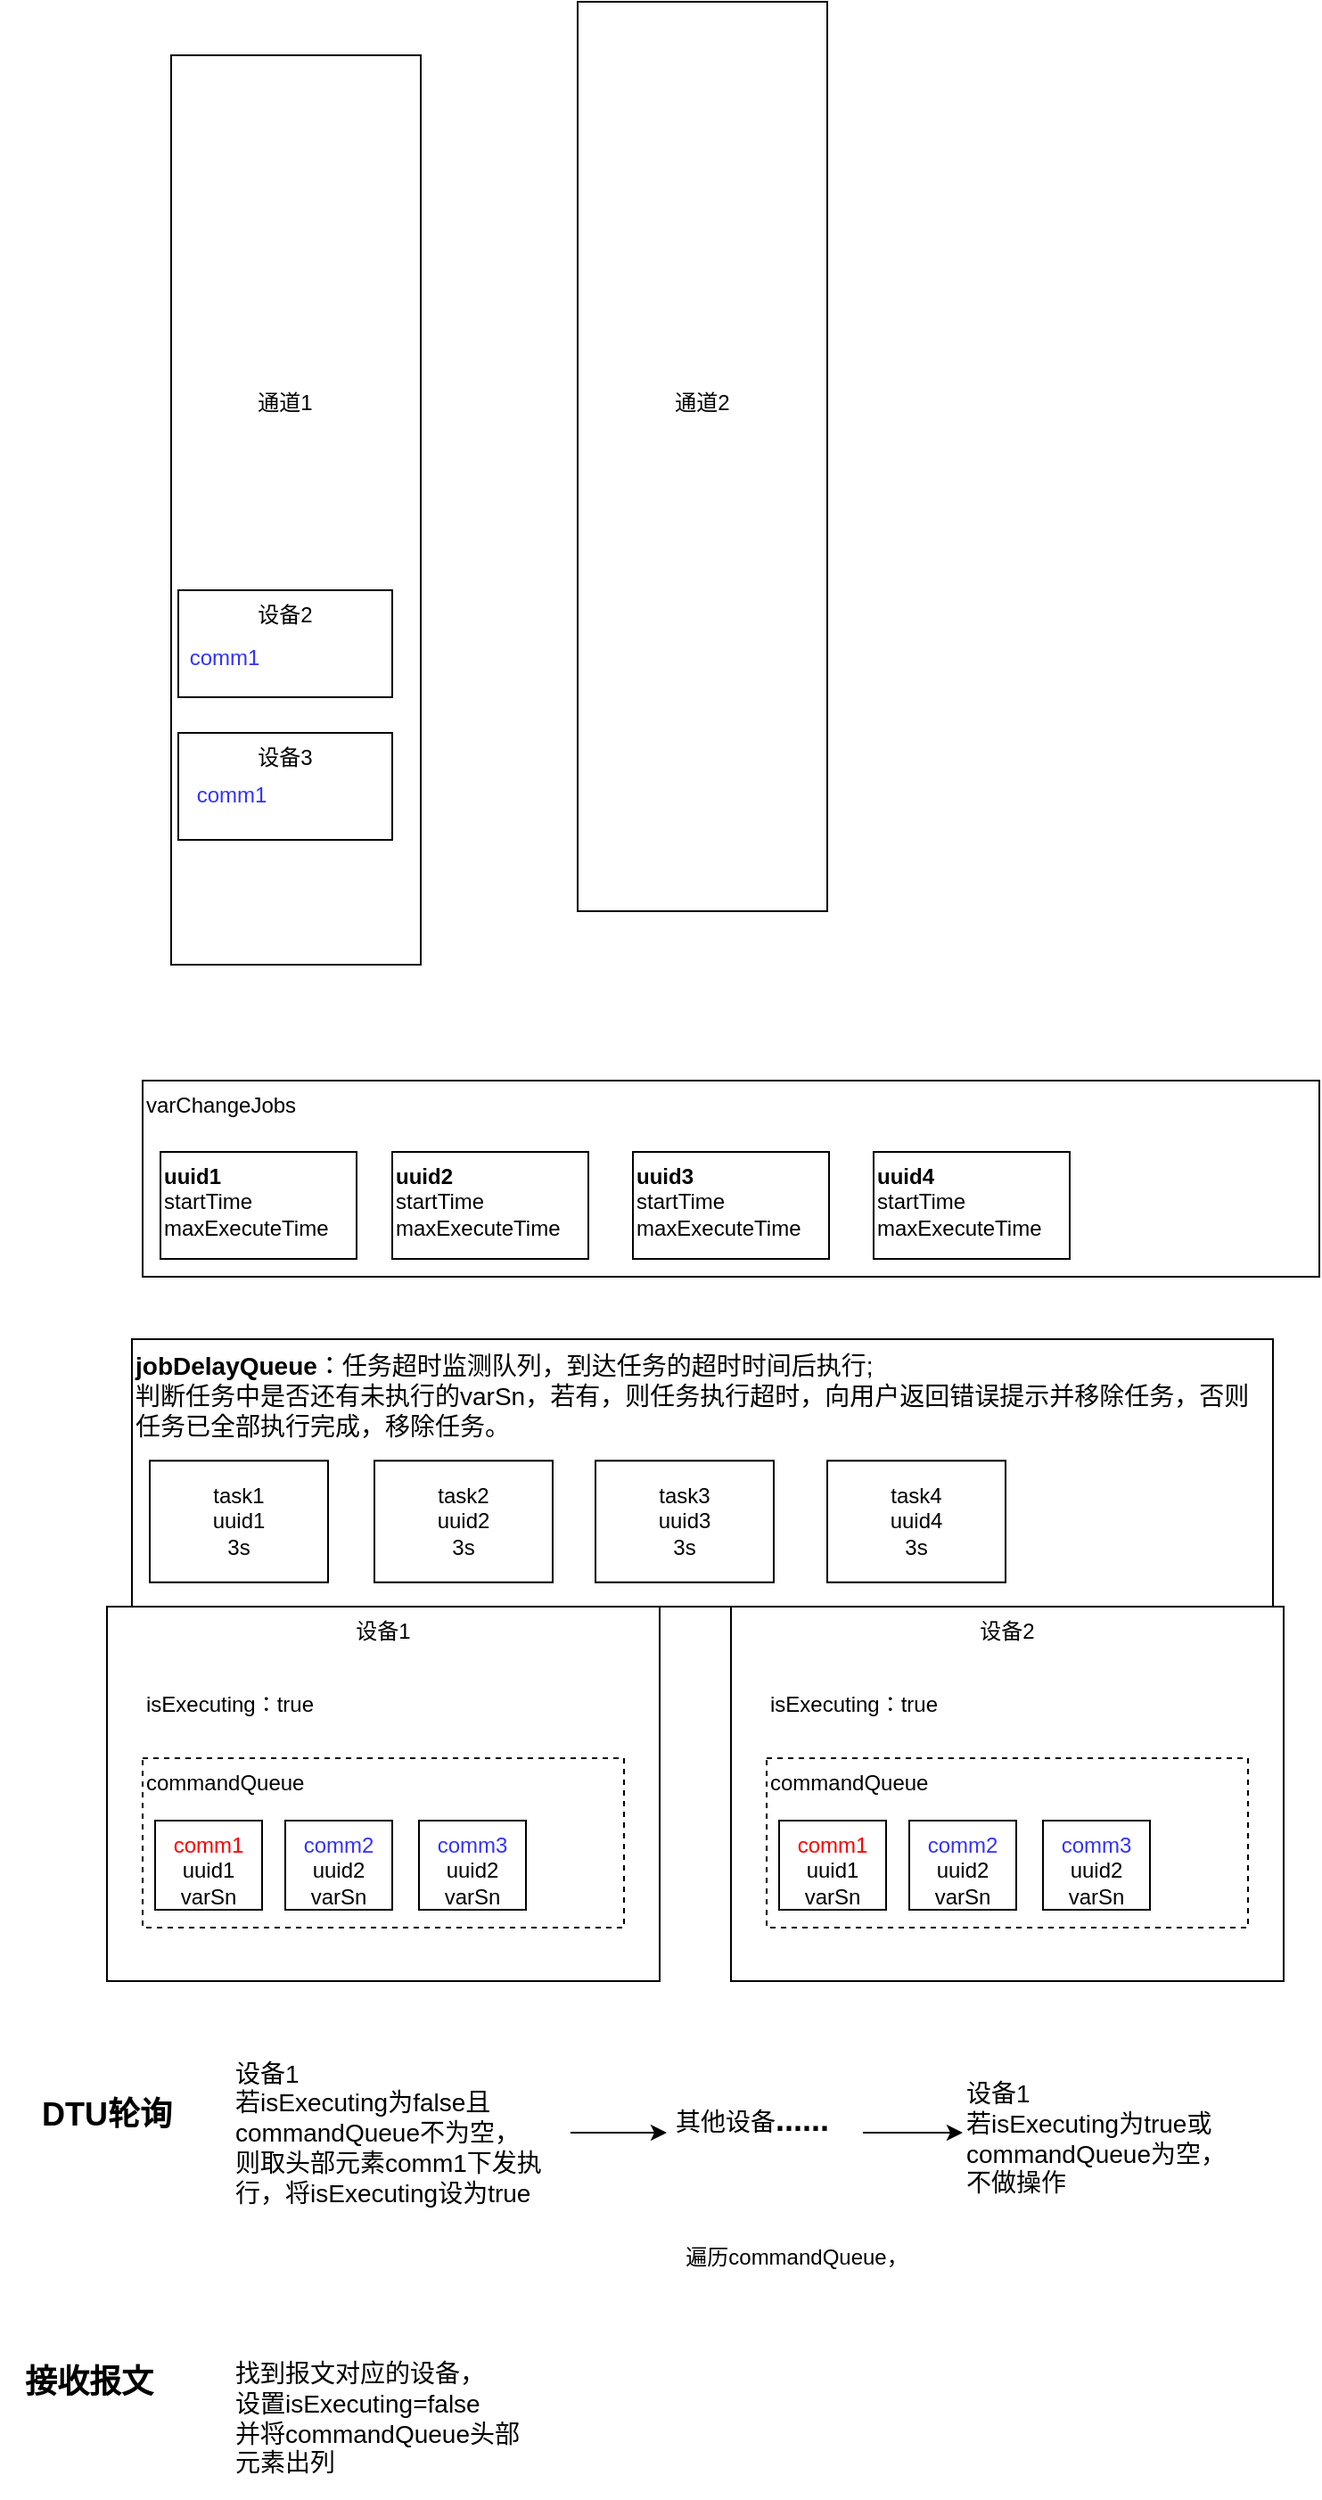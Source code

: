 <mxfile version="21.6.6" type="github">
  <diagram name="第 1 页" id="vb60F82lbMc9g9bm6j9_">
    <mxGraphModel dx="1434" dy="1957" grid="1" gridSize="10" guides="1" tooltips="1" connect="1" arrows="1" fold="1" page="1" pageScale="1" pageWidth="827" pageHeight="1169" math="0" shadow="0">
      <root>
        <mxCell id="0" />
        <mxCell id="1" parent="0" />
        <mxCell id="aZvtLxzP1V7c9dnlBgdm-1" value="" style="rounded=0;whiteSpace=wrap;html=1;" vertex="1" parent="1">
          <mxGeometry x="116" y="-100" width="140" height="510" as="geometry" />
        </mxCell>
        <mxCell id="aZvtLxzP1V7c9dnlBgdm-2" value="" style="rounded=0;whiteSpace=wrap;html=1;" vertex="1" parent="1">
          <mxGeometry x="344" y="-130" width="140" height="510" as="geometry" />
        </mxCell>
        <mxCell id="aZvtLxzP1V7c9dnlBgdm-3" value="通道1" style="text;html=1;strokeColor=none;fillColor=none;align=center;verticalAlign=middle;whiteSpace=wrap;rounded=0;" vertex="1" parent="1">
          <mxGeometry x="150" y="80" width="60" height="30" as="geometry" />
        </mxCell>
        <mxCell id="aZvtLxzP1V7c9dnlBgdm-4" value="通道2" style="text;html=1;strokeColor=none;fillColor=none;align=center;verticalAlign=middle;whiteSpace=wrap;rounded=0;" vertex="1" parent="1">
          <mxGeometry x="384" y="80" width="60" height="30" as="geometry" />
        </mxCell>
        <mxCell id="aZvtLxzP1V7c9dnlBgdm-6" value="设备2" style="rounded=0;whiteSpace=wrap;html=1;verticalAlign=top;" vertex="1" parent="1">
          <mxGeometry x="120" y="200" width="120" height="60" as="geometry" />
        </mxCell>
        <mxCell id="aZvtLxzP1V7c9dnlBgdm-7" value="设备3" style="rounded=0;whiteSpace=wrap;html=1;verticalAlign=top;" vertex="1" parent="1">
          <mxGeometry x="120" y="280" width="120" height="60" as="geometry" />
        </mxCell>
        <mxCell id="aZvtLxzP1V7c9dnlBgdm-9" value="&lt;font color=&quot;#3333ff&quot;&gt;comm1&lt;/font&gt;" style="text;html=1;strokeColor=none;fillColor=none;align=center;verticalAlign=middle;whiteSpace=wrap;rounded=0;" vertex="1" parent="1">
          <mxGeometry x="116" y="223" width="60" height="30" as="geometry" />
        </mxCell>
        <mxCell id="aZvtLxzP1V7c9dnlBgdm-10" value="&lt;font color=&quot;#3333ff&quot;&gt;comm1&lt;/font&gt;" style="text;html=1;strokeColor=none;fillColor=none;align=center;verticalAlign=middle;whiteSpace=wrap;rounded=0;" vertex="1" parent="1">
          <mxGeometry x="120" y="300" width="60" height="30" as="geometry" />
        </mxCell>
        <mxCell id="aZvtLxzP1V7c9dnlBgdm-18" style="edgeStyle=orthogonalEdgeStyle;rounded=0;orthogonalLoop=1;jettySize=auto;html=1;exitX=1;exitY=0.5;exitDx=0;exitDy=0;" edge="1" parent="1" source="aZvtLxzP1V7c9dnlBgdm-27" target="aZvtLxzP1V7c9dnlBgdm-17">
          <mxGeometry relative="1" as="geometry">
            <mxPoint x="350" y="1065" as="sourcePoint" />
          </mxGeometry>
        </mxCell>
        <mxCell id="aZvtLxzP1V7c9dnlBgdm-16" value="DTU轮询" style="text;html=1;strokeColor=none;fillColor=none;align=center;verticalAlign=middle;whiteSpace=wrap;rounded=0;fontStyle=1;fontSize=18;" vertex="1" parent="1">
          <mxGeometry x="30" y="1040" width="100" height="30" as="geometry" />
        </mxCell>
        <mxCell id="aZvtLxzP1V7c9dnlBgdm-28" style="edgeStyle=orthogonalEdgeStyle;rounded=0;orthogonalLoop=1;jettySize=auto;html=1;entryX=0;entryY=0.5;entryDx=0;entryDy=0;" edge="1" parent="1" source="aZvtLxzP1V7c9dnlBgdm-17" target="aZvtLxzP1V7c9dnlBgdm-29">
          <mxGeometry relative="1" as="geometry">
            <mxPoint x="624.94" y="1065" as="targetPoint" />
          </mxGeometry>
        </mxCell>
        <mxCell id="aZvtLxzP1V7c9dnlBgdm-17" value="&lt;h1 style=&quot;&quot;&gt;&lt;span style=&quot;font-size: 14px; font-weight: 400;&quot;&gt;其他设备&lt;/span&gt;&lt;font style=&quot;font-size: 18px;&quot;&gt;......&lt;/font&gt;&lt;/h1&gt;" style="text;html=1;strokeColor=none;fillColor=none;spacing=5;spacingTop=-20;whiteSpace=wrap;overflow=hidden;rounded=0;verticalAlign=middle;" vertex="1" parent="1">
          <mxGeometry x="394" y="1040" width="110" height="50" as="geometry" />
        </mxCell>
        <mxCell id="aZvtLxzP1V7c9dnlBgdm-19" value="接收报文" style="text;html=1;strokeColor=none;fillColor=none;align=center;verticalAlign=middle;whiteSpace=wrap;rounded=0;fontStyle=1;fontSize=18;" vertex="1" parent="1">
          <mxGeometry x="20" y="1190" width="100" height="30" as="geometry" />
        </mxCell>
        <mxCell id="aZvtLxzP1V7c9dnlBgdm-22" value="找到报文对应的设备，&lt;br style=&quot;font-size: 14px;&quot;&gt;设置isExecuting=false&lt;br&gt;并将commandQueue头部元素出列" style="text;html=1;strokeColor=none;fillColor=none;align=left;verticalAlign=middle;whiteSpace=wrap;rounded=0;fontSize=14;" vertex="1" parent="1">
          <mxGeometry x="150" y="1180" width="170" height="90" as="geometry" />
        </mxCell>
        <mxCell id="aZvtLxzP1V7c9dnlBgdm-27" value="设备1&lt;br&gt;若isExecuting为false且commandQueue不为空，&lt;br&gt;则取头部元素comm1下发执行，将isExecuting设为true" style="text;html=1;strokeColor=none;fillColor=none;align=left;verticalAlign=middle;whiteSpace=wrap;rounded=0;fontSize=14;" vertex="1" parent="1">
          <mxGeometry x="150" y="1015" width="190" height="100" as="geometry" />
        </mxCell>
        <mxCell id="aZvtLxzP1V7c9dnlBgdm-29" value="设备1&lt;br&gt;若isExecuting为true或commandQueue为空，不做操作&lt;br&gt;" style="text;html=1;strokeColor=none;fillColor=none;align=left;verticalAlign=top;whiteSpace=wrap;rounded=0;fontSize=14;" vertex="1" parent="1">
          <mxGeometry x="560" y="1027.5" width="160" height="75" as="geometry" />
        </mxCell>
        <mxCell id="aZvtLxzP1V7c9dnlBgdm-40" value="" style="group" vertex="1" connectable="0" parent="1">
          <mxGeometry x="100" y="475" width="660" height="110" as="geometry" />
        </mxCell>
        <mxCell id="aZvtLxzP1V7c9dnlBgdm-31" value="varChangeJobs" style="rounded=0;whiteSpace=wrap;html=1;verticalAlign=top;align=left;" vertex="1" parent="aZvtLxzP1V7c9dnlBgdm-40">
          <mxGeometry width="660" height="110" as="geometry" />
        </mxCell>
        <mxCell id="aZvtLxzP1V7c9dnlBgdm-35" value="&lt;b&gt;uuid1&lt;/b&gt;&lt;br&gt;startTime&lt;br&gt;maxExecuteTime" style="text;html=1;strokeColor=default;fillColor=none;align=left;verticalAlign=top;whiteSpace=wrap;rounded=0;" vertex="1" parent="aZvtLxzP1V7c9dnlBgdm-40">
          <mxGeometry x="10" y="40" width="110" height="60" as="geometry" />
        </mxCell>
        <mxCell id="aZvtLxzP1V7c9dnlBgdm-37" value="&lt;b&gt;uuid2&lt;/b&gt;&lt;br&gt;startTime&lt;br&gt;maxExecuteTime" style="text;html=1;strokeColor=default;fillColor=none;align=left;verticalAlign=top;whiteSpace=wrap;rounded=0;" vertex="1" parent="aZvtLxzP1V7c9dnlBgdm-40">
          <mxGeometry x="140" y="40" width="110" height="60" as="geometry" />
        </mxCell>
        <mxCell id="aZvtLxzP1V7c9dnlBgdm-38" value="&lt;b&gt;uuid3&lt;/b&gt;&lt;br&gt;startTime&lt;br&gt;maxExecuteTime" style="text;html=1;strokeColor=default;fillColor=none;align=left;verticalAlign=top;whiteSpace=wrap;rounded=0;" vertex="1" parent="aZvtLxzP1V7c9dnlBgdm-40">
          <mxGeometry x="275" y="40" width="110" height="60" as="geometry" />
        </mxCell>
        <mxCell id="aZvtLxzP1V7c9dnlBgdm-39" value="&lt;b&gt;uuid4&lt;/b&gt;&lt;br&gt;startTime&lt;br&gt;maxExecuteTime" style="text;html=1;strokeColor=default;fillColor=none;align=left;verticalAlign=top;whiteSpace=wrap;rounded=0;" vertex="1" parent="aZvtLxzP1V7c9dnlBgdm-40">
          <mxGeometry x="410" y="40" width="110" height="60" as="geometry" />
        </mxCell>
        <mxCell id="aZvtLxzP1V7c9dnlBgdm-41" value="遍历commandQueue，&lt;br&gt;" style="text;html=1;strokeColor=none;fillColor=none;align=center;verticalAlign=middle;whiteSpace=wrap;rounded=0;" vertex="1" parent="1">
          <mxGeometry x="384" y="1120" width="166" height="30" as="geometry" />
        </mxCell>
        <mxCell id="aZvtLxzP1V7c9dnlBgdm-45" value="" style="group" vertex="1" connectable="0" parent="1">
          <mxGeometry x="80" y="770" width="310" height="210" as="geometry" />
        </mxCell>
        <mxCell id="aZvtLxzP1V7c9dnlBgdm-5" value="设备1" style="rounded=0;whiteSpace=wrap;html=1;verticalAlign=top;" vertex="1" parent="aZvtLxzP1V7c9dnlBgdm-45">
          <mxGeometry width="310" height="210" as="geometry" />
        </mxCell>
        <mxCell id="aZvtLxzP1V7c9dnlBgdm-14" value="isExecuting：true" style="text;html=1;strokeColor=none;fillColor=none;align=center;verticalAlign=middle;whiteSpace=wrap;rounded=0;" vertex="1" parent="aZvtLxzP1V7c9dnlBgdm-45">
          <mxGeometry x="14" y="40" width="110" height="30" as="geometry" />
        </mxCell>
        <mxCell id="aZvtLxzP1V7c9dnlBgdm-44" value="" style="group" vertex="1" connectable="0" parent="aZvtLxzP1V7c9dnlBgdm-45">
          <mxGeometry x="20" y="85" width="270" height="95" as="geometry" />
        </mxCell>
        <mxCell id="aZvtLxzP1V7c9dnlBgdm-24" value="commandQueue" style="rounded=0;whiteSpace=wrap;html=1;align=left;verticalAlign=top;dashed=1;" vertex="1" parent="aZvtLxzP1V7c9dnlBgdm-44">
          <mxGeometry width="270" height="95" as="geometry" />
        </mxCell>
        <mxCell id="aZvtLxzP1V7c9dnlBgdm-13" value="&lt;font color=&quot;#3333ff&quot;&gt;comm2&lt;br&gt;&lt;/font&gt;uuid2&lt;br&gt;varSn&lt;font color=&quot;#3333ff&quot;&gt;&lt;br&gt;&lt;/font&gt;" style="text;html=1;strokeColor=default;fillColor=none;align=center;verticalAlign=top;whiteSpace=wrap;rounded=0;" vertex="1" parent="aZvtLxzP1V7c9dnlBgdm-44">
          <mxGeometry x="80" y="35" width="60" height="50" as="geometry" />
        </mxCell>
        <mxCell id="aZvtLxzP1V7c9dnlBgdm-8" value="&lt;font&gt;comm1&lt;br&gt;&lt;font color=&quot;#000000&quot;&gt;uuid1&lt;br&gt;varSn&lt;/font&gt;&lt;br&gt;&lt;/font&gt;" style="text;html=1;strokeColor=default;fillColor=none;align=center;verticalAlign=top;whiteSpace=wrap;rounded=0;fontColor=#FF0000;" vertex="1" parent="aZvtLxzP1V7c9dnlBgdm-44">
          <mxGeometry x="7" y="35" width="60" height="50" as="geometry" />
        </mxCell>
        <mxCell id="aZvtLxzP1V7c9dnlBgdm-26" value="&lt;font color=&quot;#3333ff&quot;&gt;comm3&lt;br&gt;&lt;/font&gt;uuid2&lt;br&gt;varSn&lt;font color=&quot;#3333ff&quot;&gt;&lt;br&gt;&lt;/font&gt;" style="text;html=1;strokeColor=default;fillColor=none;align=center;verticalAlign=top;whiteSpace=wrap;rounded=0;" vertex="1" parent="aZvtLxzP1V7c9dnlBgdm-44">
          <mxGeometry x="155" y="35" width="60" height="50" as="geometry" />
        </mxCell>
        <mxCell id="aZvtLxzP1V7c9dnlBgdm-46" value="" style="group" vertex="1" connectable="0" parent="1">
          <mxGeometry x="430" y="770" width="310" height="210" as="geometry" />
        </mxCell>
        <mxCell id="aZvtLxzP1V7c9dnlBgdm-47" value="设备2" style="rounded=0;whiteSpace=wrap;html=1;verticalAlign=top;" vertex="1" parent="aZvtLxzP1V7c9dnlBgdm-46">
          <mxGeometry width="310" height="210" as="geometry" />
        </mxCell>
        <mxCell id="aZvtLxzP1V7c9dnlBgdm-48" value="isExecuting：true" style="text;html=1;strokeColor=none;fillColor=none;align=center;verticalAlign=middle;whiteSpace=wrap;rounded=0;" vertex="1" parent="aZvtLxzP1V7c9dnlBgdm-46">
          <mxGeometry x="14" y="40" width="110" height="30" as="geometry" />
        </mxCell>
        <mxCell id="aZvtLxzP1V7c9dnlBgdm-49" value="" style="group" vertex="1" connectable="0" parent="aZvtLxzP1V7c9dnlBgdm-46">
          <mxGeometry x="20" y="85" width="270" height="95" as="geometry" />
        </mxCell>
        <mxCell id="aZvtLxzP1V7c9dnlBgdm-50" value="commandQueue" style="rounded=0;whiteSpace=wrap;html=1;align=left;verticalAlign=top;dashed=1;" vertex="1" parent="aZvtLxzP1V7c9dnlBgdm-49">
          <mxGeometry width="270" height="95" as="geometry" />
        </mxCell>
        <mxCell id="aZvtLxzP1V7c9dnlBgdm-51" value="&lt;font color=&quot;#3333ff&quot;&gt;comm2&lt;br&gt;&lt;/font&gt;uuid2&lt;br&gt;varSn&lt;font color=&quot;#3333ff&quot;&gt;&lt;br&gt;&lt;/font&gt;" style="text;html=1;strokeColor=default;fillColor=none;align=center;verticalAlign=top;whiteSpace=wrap;rounded=0;" vertex="1" parent="aZvtLxzP1V7c9dnlBgdm-49">
          <mxGeometry x="80" y="35" width="60" height="50" as="geometry" />
        </mxCell>
        <mxCell id="aZvtLxzP1V7c9dnlBgdm-52" value="&lt;font&gt;comm1&lt;br&gt;&lt;font color=&quot;#000000&quot;&gt;uuid1&lt;br&gt;varSn&lt;/font&gt;&lt;br&gt;&lt;/font&gt;" style="text;html=1;strokeColor=default;fillColor=none;align=center;verticalAlign=top;whiteSpace=wrap;rounded=0;fontColor=#FF0000;" vertex="1" parent="aZvtLxzP1V7c9dnlBgdm-49">
          <mxGeometry x="7" y="35" width="60" height="50" as="geometry" />
        </mxCell>
        <mxCell id="aZvtLxzP1V7c9dnlBgdm-53" value="&lt;font color=&quot;#3333ff&quot;&gt;comm3&lt;br&gt;&lt;/font&gt;uuid2&lt;br&gt;varSn&lt;font color=&quot;#3333ff&quot;&gt;&lt;br&gt;&lt;/font&gt;" style="text;html=1;strokeColor=default;fillColor=none;align=center;verticalAlign=top;whiteSpace=wrap;rounded=0;" vertex="1" parent="aZvtLxzP1V7c9dnlBgdm-49">
          <mxGeometry x="155" y="35" width="60" height="50" as="geometry" />
        </mxCell>
        <mxCell id="aZvtLxzP1V7c9dnlBgdm-59" value="" style="group" vertex="1" connectable="0" parent="1">
          <mxGeometry x="94" y="620" width="640" height="150" as="geometry" />
        </mxCell>
        <mxCell id="aZvtLxzP1V7c9dnlBgdm-54" value="&lt;font style=&quot;font-size: 14px;&quot;&gt;&lt;b&gt;jobDelayQueue&lt;/b&gt;：任务超时监测队列，到达任务的超时时间后执行;&lt;br&gt;判断任务中是否还有未执行的varSn，若有，则任务执行超时，向用户返回错误提示并移除任务，否则任务已全部执行完成，移除任务。&lt;/font&gt;" style="rounded=0;whiteSpace=wrap;html=1;align=left;verticalAlign=top;" vertex="1" parent="aZvtLxzP1V7c9dnlBgdm-59">
          <mxGeometry width="640" height="150" as="geometry" />
        </mxCell>
        <mxCell id="aZvtLxzP1V7c9dnlBgdm-55" value="task1&lt;br&gt;uuid1&lt;br&gt;3s" style="rounded=0;whiteSpace=wrap;html=1;" vertex="1" parent="aZvtLxzP1V7c9dnlBgdm-59">
          <mxGeometry x="10" y="68.182" width="100" height="68.182" as="geometry" />
        </mxCell>
        <mxCell id="aZvtLxzP1V7c9dnlBgdm-56" value="task4&lt;br&gt;uuid4&lt;br&gt;3s" style="rounded=0;whiteSpace=wrap;html=1;" vertex="1" parent="aZvtLxzP1V7c9dnlBgdm-59">
          <mxGeometry x="390" y="68.182" width="100" height="68.182" as="geometry" />
        </mxCell>
        <mxCell id="aZvtLxzP1V7c9dnlBgdm-57" value="task2&lt;br&gt;uuid2&lt;br style=&quot;border-color: var(--border-color);&quot;&gt;3s" style="rounded=0;whiteSpace=wrap;html=1;" vertex="1" parent="aZvtLxzP1V7c9dnlBgdm-59">
          <mxGeometry x="136" y="68.182" width="100" height="68.182" as="geometry" />
        </mxCell>
        <mxCell id="aZvtLxzP1V7c9dnlBgdm-58" value="task3&lt;br&gt;uuid3&lt;br style=&quot;border-color: var(--border-color);&quot;&gt;3s" style="rounded=0;whiteSpace=wrap;html=1;" vertex="1" parent="aZvtLxzP1V7c9dnlBgdm-59">
          <mxGeometry x="260" y="68.182" width="100" height="68.182" as="geometry" />
        </mxCell>
      </root>
    </mxGraphModel>
  </diagram>
</mxfile>
